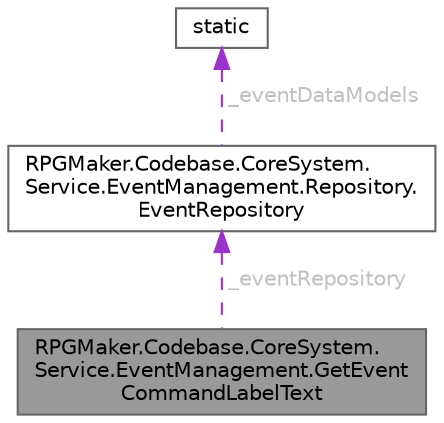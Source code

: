 digraph "RPGMaker.Codebase.CoreSystem.Service.EventManagement.GetEventCommandLabelText"
{
 // LATEX_PDF_SIZE
  bgcolor="transparent";
  edge [fontname=Helvetica,fontsize=10,labelfontname=Helvetica,labelfontsize=10];
  node [fontname=Helvetica,fontsize=10,shape=box,height=0.2,width=0.4];
  Node1 [id="Node000001",label="RPGMaker.Codebase.CoreSystem.\lService.EventManagement.GetEvent\lCommandLabelText",height=0.2,width=0.4,color="gray40", fillcolor="grey60", style="filled", fontcolor="black",tooltip=" "];
  Node2 -> Node1 [id="edge1_Node000001_Node000002",dir="back",color="darkorchid3",style="dashed",tooltip=" ",label=" _eventRepository",fontcolor="grey" ];
  Node2 [id="Node000002",label="RPGMaker.Codebase.CoreSystem.\lService.EventManagement.Repository.\lEventRepository",height=0.2,width=0.4,color="gray40", fillcolor="white", style="filled",URL="$d9/d21/class_r_p_g_maker_1_1_codebase_1_1_core_system_1_1_service_1_1_event_management_1_1_repository_1_1_event_repository.html",tooltip="😁 イベント置き場"];
  Node3 -> Node2 [id="edge2_Node000002_Node000003",dir="back",color="darkorchid3",style="dashed",tooltip=" ",label=" _eventDataModels",fontcolor="grey" ];
  Node3 [id="Node000003",label="static",height=0.2,width=0.4,color="gray40", fillcolor="white", style="filled",tooltip=" "];
}
